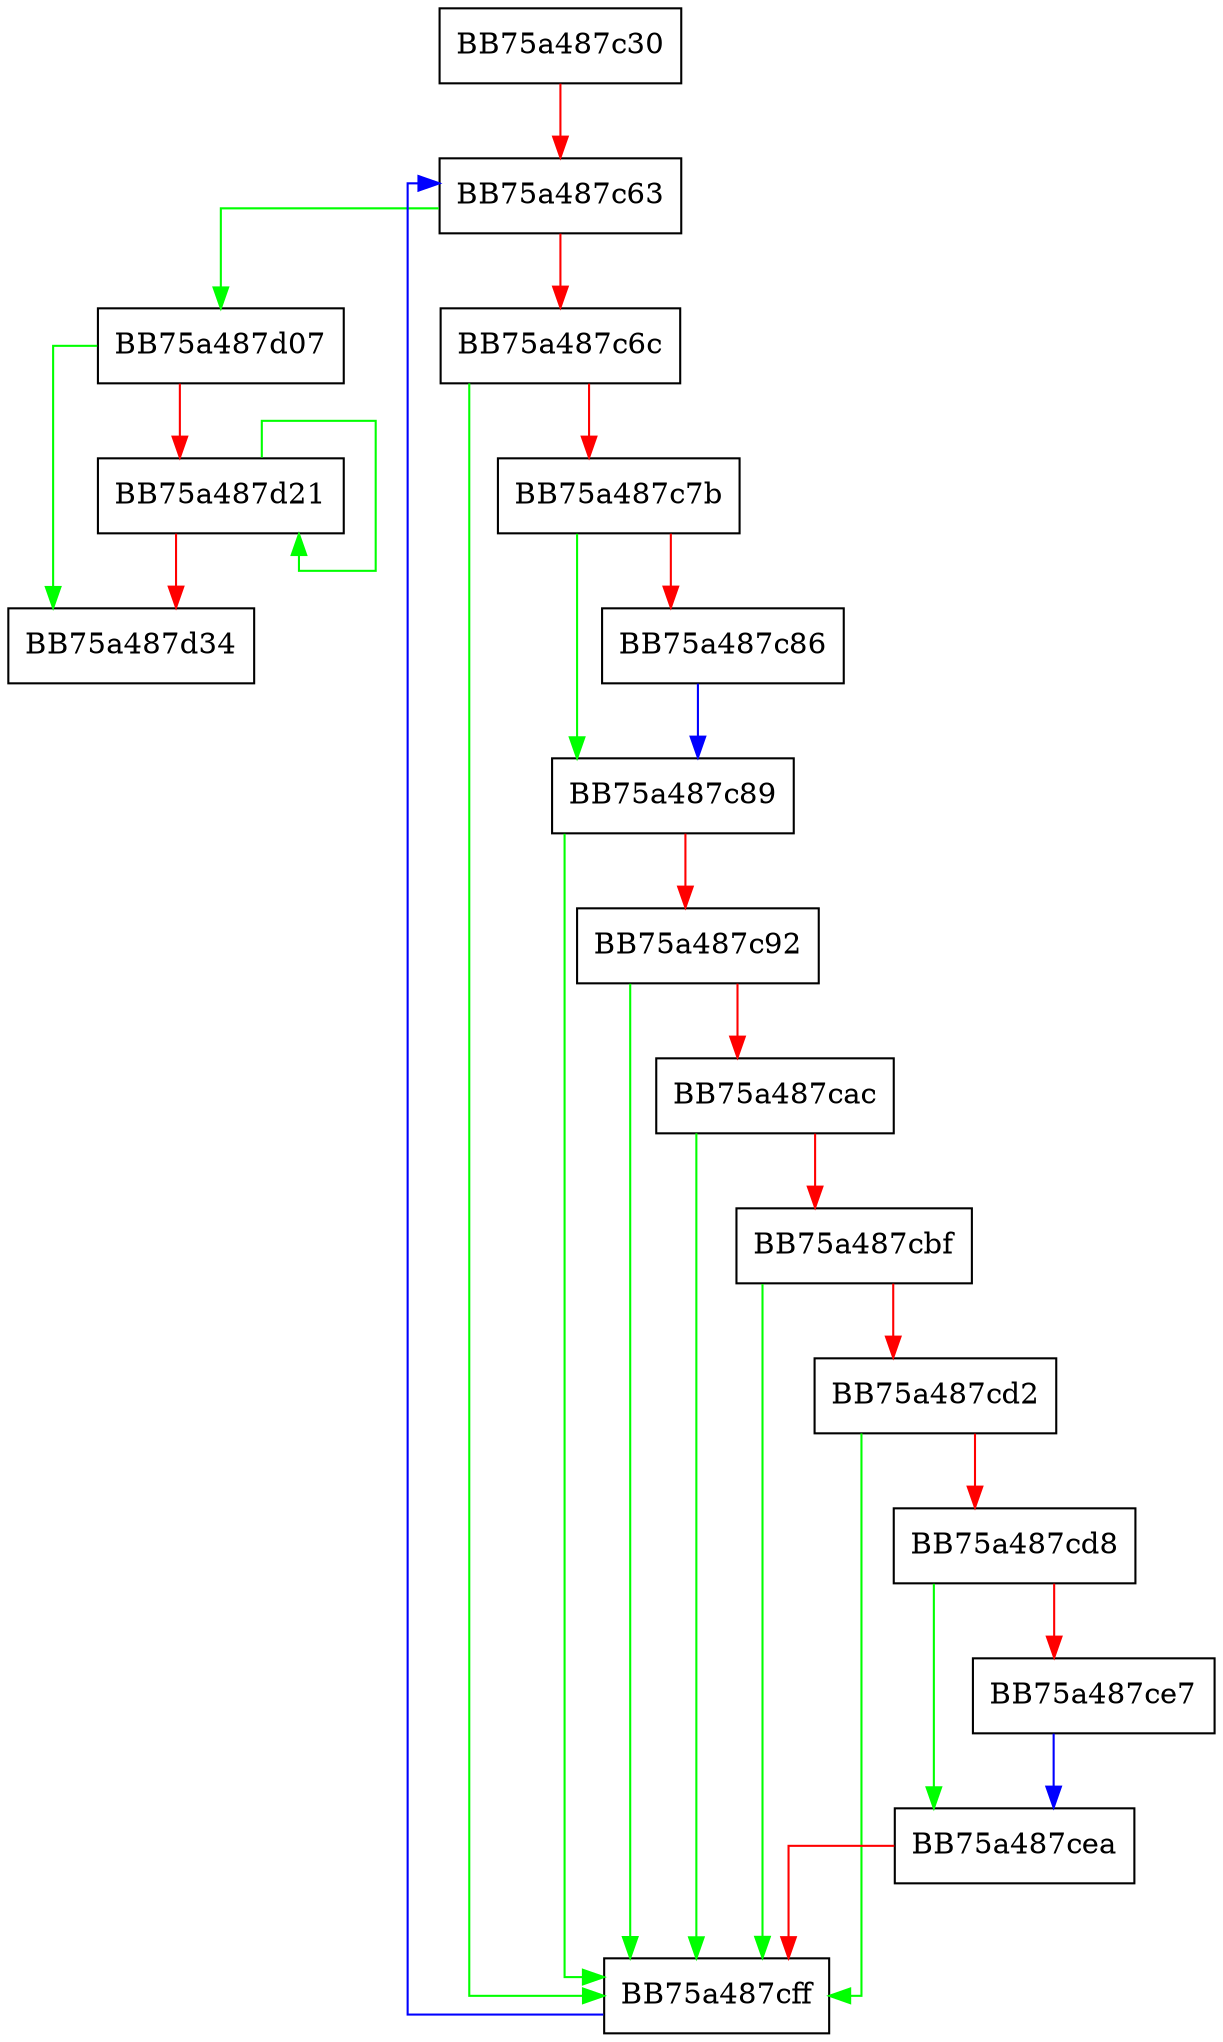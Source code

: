 digraph Scan {
  node [shape="box"];
  graph [splines=ortho];
  BB75a487c30 -> BB75a487c63 [color="red"];
  BB75a487c63 -> BB75a487d07 [color="green"];
  BB75a487c63 -> BB75a487c6c [color="red"];
  BB75a487c6c -> BB75a487cff [color="green"];
  BB75a487c6c -> BB75a487c7b [color="red"];
  BB75a487c7b -> BB75a487c89 [color="green"];
  BB75a487c7b -> BB75a487c86 [color="red"];
  BB75a487c86 -> BB75a487c89 [color="blue"];
  BB75a487c89 -> BB75a487cff [color="green"];
  BB75a487c89 -> BB75a487c92 [color="red"];
  BB75a487c92 -> BB75a487cff [color="green"];
  BB75a487c92 -> BB75a487cac [color="red"];
  BB75a487cac -> BB75a487cff [color="green"];
  BB75a487cac -> BB75a487cbf [color="red"];
  BB75a487cbf -> BB75a487cff [color="green"];
  BB75a487cbf -> BB75a487cd2 [color="red"];
  BB75a487cd2 -> BB75a487cff [color="green"];
  BB75a487cd2 -> BB75a487cd8 [color="red"];
  BB75a487cd8 -> BB75a487cea [color="green"];
  BB75a487cd8 -> BB75a487ce7 [color="red"];
  BB75a487ce7 -> BB75a487cea [color="blue"];
  BB75a487cea -> BB75a487cff [color="red"];
  BB75a487cff -> BB75a487c63 [color="blue"];
  BB75a487d07 -> BB75a487d34 [color="green"];
  BB75a487d07 -> BB75a487d21 [color="red"];
  BB75a487d21 -> BB75a487d21 [color="green"];
  BB75a487d21 -> BB75a487d34 [color="red"];
}